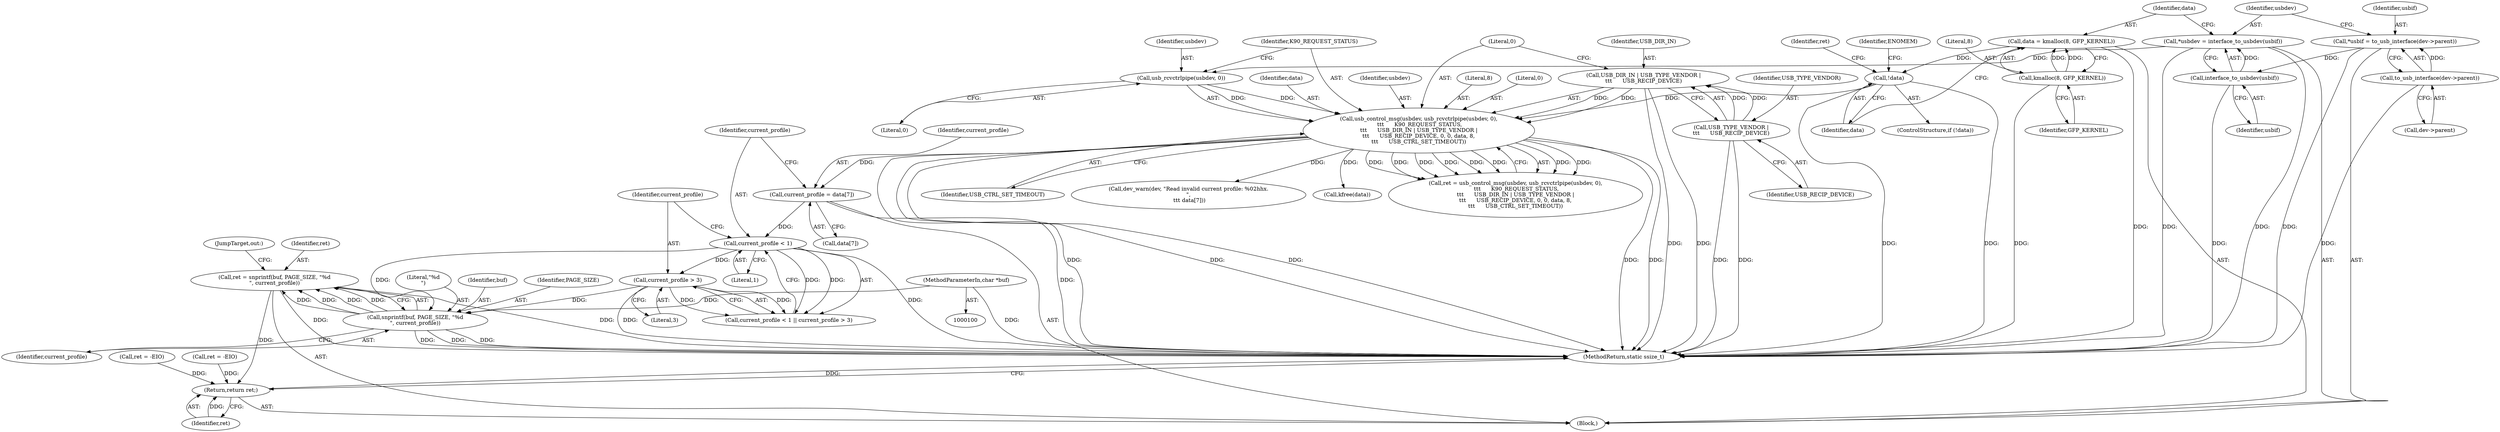 digraph "0_linux_6d104af38b570d37aa32a5803b04c354f8ed513d_0@API" {
"1000188" [label="(Call,ret = snprintf(buf, PAGE_SIZE, \"%d\n\", current_profile))"];
"1000190" [label="(Call,snprintf(buf, PAGE_SIZE, \"%d\n\", current_profile))"];
"1000103" [label="(MethodParameterIn,char *buf)"];
"1000170" [label="(Call,current_profile < 1)"];
"1000163" [label="(Call,current_profile = data[7])"];
"1000133" [label="(Call,usb_control_msg(usbdev, usb_rcvctrlpipe(usbdev, 0),\n \t\t\t      K90_REQUEST_STATUS,\n\t\t\t      USB_DIR_IN | USB_TYPE_VENDOR |\n\t\t\t      USB_RECIP_DEVICE, 0, 0, data, 8,\n\t\t\t      USB_CTRL_SET_TIMEOUT))"];
"1000135" [label="(Call,usb_rcvctrlpipe(usbdev, 0))"];
"1000114" [label="(Call,*usbdev = interface_to_usbdev(usbif))"];
"1000116" [label="(Call,interface_to_usbdev(usbif))"];
"1000107" [label="(Call,*usbif = to_usb_interface(dev->parent))"];
"1000109" [label="(Call,to_usb_interface(dev->parent))"];
"1000139" [label="(Call,USB_DIR_IN | USB_TYPE_VENDOR |\n\t\t\t      USB_RECIP_DEVICE)"];
"1000141" [label="(Call,USB_TYPE_VENDOR |\n\t\t\t      USB_RECIP_DEVICE)"];
"1000126" [label="(Call,!data)"];
"1000120" [label="(Call,data = kmalloc(8, GFP_KERNEL))"];
"1000122" [label="(Call,kmalloc(8, GFP_KERNEL))"];
"1000173" [label="(Call,current_profile > 3)"];
"1000198" [label="(Return,return ret;)"];
"1000121" [label="(Identifier,data)"];
"1000193" [label="(Literal,\"%d\n\")"];
"1000138" [label="(Identifier,K90_REQUEST_STATUS)"];
"1000195" [label="(JumpTarget,out:)"];
"1000104" [label="(Block,)"];
"1000110" [label="(Call,dev->parent)"];
"1000126" [label="(Call,!data)"];
"1000124" [label="(Identifier,GFP_KERNEL)"];
"1000148" [label="(Identifier,USB_CTRL_SET_TIMEOUT)"];
"1000147" [label="(Literal,8)"];
"1000172" [label="(Literal,1)"];
"1000107" [label="(Call,*usbif = to_usb_interface(dev->parent))"];
"1000158" [label="(Call,ret = -EIO)"];
"1000183" [label="(Call,ret = -EIO)"];
"1000114" [label="(Call,*usbdev = interface_to_usbdev(usbif))"];
"1000145" [label="(Literal,0)"];
"1000132" [label="(Identifier,ret)"];
"1000177" [label="(Call,dev_warn(dev, \"Read invalid current profile: %02hhx.\n\",\n \t\t\t data[7]))"];
"1000130" [label="(Identifier,ENOMEM)"];
"1000103" [label="(MethodParameterIn,char *buf)"];
"1000164" [label="(Identifier,current_profile)"];
"1000146" [label="(Identifier,data)"];
"1000115" [label="(Identifier,usbdev)"];
"1000140" [label="(Identifier,USB_DIR_IN)"];
"1000196" [label="(Call,kfree(data))"];
"1000171" [label="(Identifier,current_profile)"];
"1000169" [label="(Call,current_profile < 1 || current_profile > 3)"];
"1000194" [label="(Identifier,current_profile)"];
"1000116" [label="(Call,interface_to_usbdev(usbif))"];
"1000122" [label="(Call,kmalloc(8, GFP_KERNEL))"];
"1000198" [label="(Return,return ret;)"];
"1000131" [label="(Call,ret = usb_control_msg(usbdev, usb_rcvctrlpipe(usbdev, 0),\n \t\t\t      K90_REQUEST_STATUS,\n\t\t\t      USB_DIR_IN | USB_TYPE_VENDOR |\n\t\t\t      USB_RECIP_DEVICE, 0, 0, data, 8,\n\t\t\t      USB_CTRL_SET_TIMEOUT))"];
"1000175" [label="(Literal,3)"];
"1000137" [label="(Literal,0)"];
"1000135" [label="(Call,usb_rcvctrlpipe(usbdev, 0))"];
"1000199" [label="(Identifier,ret)"];
"1000200" [label="(MethodReturn,static ssize_t)"];
"1000174" [label="(Identifier,current_profile)"];
"1000133" [label="(Call,usb_control_msg(usbdev, usb_rcvctrlpipe(usbdev, 0),\n \t\t\t      K90_REQUEST_STATUS,\n\t\t\t      USB_DIR_IN | USB_TYPE_VENDOR |\n\t\t\t      USB_RECIP_DEVICE, 0, 0, data, 8,\n\t\t\t      USB_CTRL_SET_TIMEOUT))"];
"1000188" [label="(Call,ret = snprintf(buf, PAGE_SIZE, \"%d\n\", current_profile))"];
"1000136" [label="(Identifier,usbdev)"];
"1000144" [label="(Literal,0)"];
"1000120" [label="(Call,data = kmalloc(8, GFP_KERNEL))"];
"1000142" [label="(Identifier,USB_TYPE_VENDOR)"];
"1000139" [label="(Call,USB_DIR_IN | USB_TYPE_VENDOR |\n\t\t\t      USB_RECIP_DEVICE)"];
"1000117" [label="(Identifier,usbif)"];
"1000163" [label="(Call,current_profile = data[7])"];
"1000109" [label="(Call,to_usb_interface(dev->parent))"];
"1000127" [label="(Identifier,data)"];
"1000108" [label="(Identifier,usbif)"];
"1000123" [label="(Literal,8)"];
"1000141" [label="(Call,USB_TYPE_VENDOR |\n\t\t\t      USB_RECIP_DEVICE)"];
"1000165" [label="(Call,data[7])"];
"1000189" [label="(Identifier,ret)"];
"1000191" [label="(Identifier,buf)"];
"1000143" [label="(Identifier,USB_RECIP_DEVICE)"];
"1000125" [label="(ControlStructure,if (!data))"];
"1000170" [label="(Call,current_profile < 1)"];
"1000173" [label="(Call,current_profile > 3)"];
"1000190" [label="(Call,snprintf(buf, PAGE_SIZE, \"%d\n\", current_profile))"];
"1000192" [label="(Identifier,PAGE_SIZE)"];
"1000134" [label="(Identifier,usbdev)"];
"1000188" -> "1000104"  [label="AST: "];
"1000188" -> "1000190"  [label="CFG: "];
"1000189" -> "1000188"  [label="AST: "];
"1000190" -> "1000188"  [label="AST: "];
"1000195" -> "1000188"  [label="CFG: "];
"1000188" -> "1000200"  [label="DDG: "];
"1000188" -> "1000200"  [label="DDG: "];
"1000190" -> "1000188"  [label="DDG: "];
"1000190" -> "1000188"  [label="DDG: "];
"1000190" -> "1000188"  [label="DDG: "];
"1000190" -> "1000188"  [label="DDG: "];
"1000188" -> "1000198"  [label="DDG: "];
"1000190" -> "1000194"  [label="CFG: "];
"1000191" -> "1000190"  [label="AST: "];
"1000192" -> "1000190"  [label="AST: "];
"1000193" -> "1000190"  [label="AST: "];
"1000194" -> "1000190"  [label="AST: "];
"1000190" -> "1000200"  [label="DDG: "];
"1000190" -> "1000200"  [label="DDG: "];
"1000190" -> "1000200"  [label="DDG: "];
"1000103" -> "1000190"  [label="DDG: "];
"1000170" -> "1000190"  [label="DDG: "];
"1000173" -> "1000190"  [label="DDG: "];
"1000103" -> "1000100"  [label="AST: "];
"1000103" -> "1000200"  [label="DDG: "];
"1000170" -> "1000169"  [label="AST: "];
"1000170" -> "1000172"  [label="CFG: "];
"1000171" -> "1000170"  [label="AST: "];
"1000172" -> "1000170"  [label="AST: "];
"1000174" -> "1000170"  [label="CFG: "];
"1000169" -> "1000170"  [label="CFG: "];
"1000170" -> "1000200"  [label="DDG: "];
"1000170" -> "1000169"  [label="DDG: "];
"1000170" -> "1000169"  [label="DDG: "];
"1000163" -> "1000170"  [label="DDG: "];
"1000170" -> "1000173"  [label="DDG: "];
"1000163" -> "1000104"  [label="AST: "];
"1000163" -> "1000165"  [label="CFG: "];
"1000164" -> "1000163"  [label="AST: "];
"1000165" -> "1000163"  [label="AST: "];
"1000171" -> "1000163"  [label="CFG: "];
"1000163" -> "1000200"  [label="DDG: "];
"1000133" -> "1000163"  [label="DDG: "];
"1000133" -> "1000131"  [label="AST: "];
"1000133" -> "1000148"  [label="CFG: "];
"1000134" -> "1000133"  [label="AST: "];
"1000135" -> "1000133"  [label="AST: "];
"1000138" -> "1000133"  [label="AST: "];
"1000139" -> "1000133"  [label="AST: "];
"1000144" -> "1000133"  [label="AST: "];
"1000145" -> "1000133"  [label="AST: "];
"1000146" -> "1000133"  [label="AST: "];
"1000147" -> "1000133"  [label="AST: "];
"1000148" -> "1000133"  [label="AST: "];
"1000131" -> "1000133"  [label="CFG: "];
"1000133" -> "1000200"  [label="DDG: "];
"1000133" -> "1000200"  [label="DDG: "];
"1000133" -> "1000200"  [label="DDG: "];
"1000133" -> "1000200"  [label="DDG: "];
"1000133" -> "1000200"  [label="DDG: "];
"1000133" -> "1000131"  [label="DDG: "];
"1000133" -> "1000131"  [label="DDG: "];
"1000133" -> "1000131"  [label="DDG: "];
"1000133" -> "1000131"  [label="DDG: "];
"1000133" -> "1000131"  [label="DDG: "];
"1000133" -> "1000131"  [label="DDG: "];
"1000133" -> "1000131"  [label="DDG: "];
"1000133" -> "1000131"  [label="DDG: "];
"1000135" -> "1000133"  [label="DDG: "];
"1000135" -> "1000133"  [label="DDG: "];
"1000139" -> "1000133"  [label="DDG: "];
"1000139" -> "1000133"  [label="DDG: "];
"1000126" -> "1000133"  [label="DDG: "];
"1000133" -> "1000177"  [label="DDG: "];
"1000133" -> "1000196"  [label="DDG: "];
"1000135" -> "1000137"  [label="CFG: "];
"1000136" -> "1000135"  [label="AST: "];
"1000137" -> "1000135"  [label="AST: "];
"1000138" -> "1000135"  [label="CFG: "];
"1000114" -> "1000135"  [label="DDG: "];
"1000114" -> "1000104"  [label="AST: "];
"1000114" -> "1000116"  [label="CFG: "];
"1000115" -> "1000114"  [label="AST: "];
"1000116" -> "1000114"  [label="AST: "];
"1000121" -> "1000114"  [label="CFG: "];
"1000114" -> "1000200"  [label="DDG: "];
"1000114" -> "1000200"  [label="DDG: "];
"1000116" -> "1000114"  [label="DDG: "];
"1000116" -> "1000117"  [label="CFG: "];
"1000117" -> "1000116"  [label="AST: "];
"1000116" -> "1000200"  [label="DDG: "];
"1000107" -> "1000116"  [label="DDG: "];
"1000107" -> "1000104"  [label="AST: "];
"1000107" -> "1000109"  [label="CFG: "];
"1000108" -> "1000107"  [label="AST: "];
"1000109" -> "1000107"  [label="AST: "];
"1000115" -> "1000107"  [label="CFG: "];
"1000107" -> "1000200"  [label="DDG: "];
"1000109" -> "1000107"  [label="DDG: "];
"1000109" -> "1000110"  [label="CFG: "];
"1000110" -> "1000109"  [label="AST: "];
"1000109" -> "1000200"  [label="DDG: "];
"1000139" -> "1000141"  [label="CFG: "];
"1000140" -> "1000139"  [label="AST: "];
"1000141" -> "1000139"  [label="AST: "];
"1000144" -> "1000139"  [label="CFG: "];
"1000139" -> "1000200"  [label="DDG: "];
"1000139" -> "1000200"  [label="DDG: "];
"1000141" -> "1000139"  [label="DDG: "];
"1000141" -> "1000139"  [label="DDG: "];
"1000141" -> "1000143"  [label="CFG: "];
"1000142" -> "1000141"  [label="AST: "];
"1000143" -> "1000141"  [label="AST: "];
"1000141" -> "1000200"  [label="DDG: "];
"1000141" -> "1000200"  [label="DDG: "];
"1000126" -> "1000125"  [label="AST: "];
"1000126" -> "1000127"  [label="CFG: "];
"1000127" -> "1000126"  [label="AST: "];
"1000130" -> "1000126"  [label="CFG: "];
"1000132" -> "1000126"  [label="CFG: "];
"1000126" -> "1000200"  [label="DDG: "];
"1000126" -> "1000200"  [label="DDG: "];
"1000120" -> "1000126"  [label="DDG: "];
"1000120" -> "1000104"  [label="AST: "];
"1000120" -> "1000122"  [label="CFG: "];
"1000121" -> "1000120"  [label="AST: "];
"1000122" -> "1000120"  [label="AST: "];
"1000127" -> "1000120"  [label="CFG: "];
"1000120" -> "1000200"  [label="DDG: "];
"1000122" -> "1000120"  [label="DDG: "];
"1000122" -> "1000120"  [label="DDG: "];
"1000122" -> "1000124"  [label="CFG: "];
"1000123" -> "1000122"  [label="AST: "];
"1000124" -> "1000122"  [label="AST: "];
"1000122" -> "1000200"  [label="DDG: "];
"1000173" -> "1000169"  [label="AST: "];
"1000173" -> "1000175"  [label="CFG: "];
"1000174" -> "1000173"  [label="AST: "];
"1000175" -> "1000173"  [label="AST: "];
"1000169" -> "1000173"  [label="CFG: "];
"1000173" -> "1000200"  [label="DDG: "];
"1000173" -> "1000169"  [label="DDG: "];
"1000173" -> "1000169"  [label="DDG: "];
"1000198" -> "1000104"  [label="AST: "];
"1000198" -> "1000199"  [label="CFG: "];
"1000199" -> "1000198"  [label="AST: "];
"1000200" -> "1000198"  [label="CFG: "];
"1000198" -> "1000200"  [label="DDG: "];
"1000199" -> "1000198"  [label="DDG: "];
"1000158" -> "1000198"  [label="DDG: "];
"1000183" -> "1000198"  [label="DDG: "];
}

